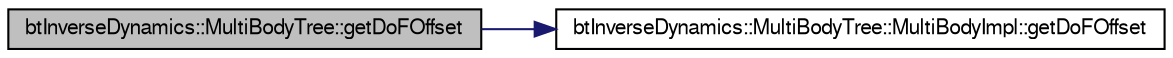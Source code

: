 digraph G
{
  bgcolor="transparent";
  edge [fontname="FreeSans",fontsize=10,labelfontname="FreeSans",labelfontsize=10];
  node [fontname="FreeSans",fontsize=10,shape=record];
  rankdir=LR;
  Node1 [label="btInverseDynamics::MultiBodyTree::getDoFOffset",height=0.2,width=0.4,color="black", fillcolor="grey75", style="filled" fontcolor="black"];
  Node1 -> Node2 [color="midnightblue",fontsize=10,style="solid"];
  Node2 [label="btInverseDynamics::MultiBodyTree::MultiBodyImpl::getDoFOffset",height=0.2,width=0.4,color="black",URL="$classbt_inverse_dynamics_1_1_multi_body_tree_1_1_multi_body_impl.html#4c00fcbd892f06e452ae3c8a8ffa6f19"];
}
